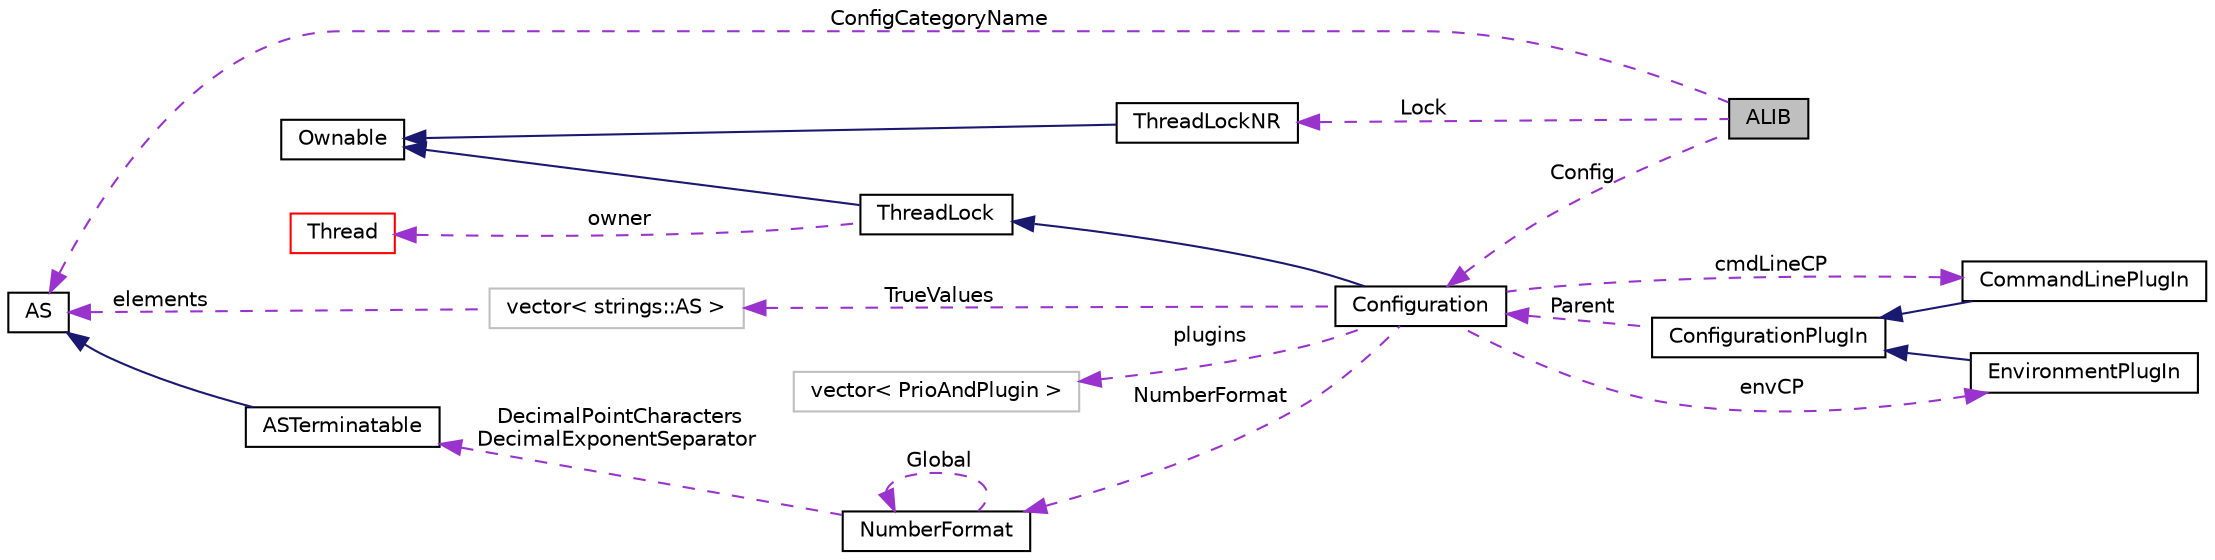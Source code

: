digraph "ALIB"
{
  edge [fontname="Helvetica",fontsize="10",labelfontname="Helvetica",labelfontsize="10"];
  node [fontname="Helvetica",fontsize="10",shape=record];
  rankdir="LR";
  Node1 [label="ALIB",height=0.2,width=0.4,color="black", fillcolor="grey75", style="filled", fontcolor="black"];
  Node2 -> Node1 [dir="back",color="darkorchid3",fontsize="10",style="dashed",label=" Lock" ,fontname="Helvetica"];
  Node2 [label="ThreadLockNR",height=0.2,width=0.4,color="black", fillcolor="white", style="filled",URL="$classaworx_1_1lib_1_1threads_1_1ThreadLockNR.html"];
  Node3 -> Node2 [dir="back",color="midnightblue",fontsize="10",style="solid",fontname="Helvetica"];
  Node3 [label="Ownable",height=0.2,width=0.4,color="black", fillcolor="white", style="filled",URL="$classaworx_1_1lib_1_1Ownable.html"];
  Node4 -> Node1 [dir="back",color="darkorchid3",fontsize="10",style="dashed",label=" ConfigCategoryName" ,fontname="Helvetica"];
  Node4 [label="AS",height=0.2,width=0.4,color="black", fillcolor="white", style="filled",URL="$classaworx_1_1lib_1_1strings_1_1AS.html"];
  Node5 -> Node1 [dir="back",color="darkorchid3",fontsize="10",style="dashed",label=" Config" ,fontname="Helvetica"];
  Node5 [label="Configuration",height=0.2,width=0.4,color="black", fillcolor="white", style="filled",URL="$classaworx_1_1lib_1_1config_1_1Configuration.html"];
  Node6 -> Node5 [dir="back",color="midnightblue",fontsize="10",style="solid",fontname="Helvetica"];
  Node6 [label="ThreadLock",height=0.2,width=0.4,color="black", fillcolor="white", style="filled",URL="$classaworx_1_1lib_1_1threads_1_1ThreadLock.html"];
  Node3 -> Node6 [dir="back",color="midnightblue",fontsize="10",style="solid",fontname="Helvetica"];
  Node7 -> Node6 [dir="back",color="darkorchid3",fontsize="10",style="dashed",label=" owner" ,fontname="Helvetica"];
  Node7 [label="Thread",height=0.2,width=0.4,color="red", fillcolor="white", style="filled",URL="$classaworx_1_1lib_1_1threads_1_1Thread.html"];
  Node8 -> Node5 [dir="back",color="darkorchid3",fontsize="10",style="dashed",label=" plugins" ,fontname="Helvetica"];
  Node8 [label="vector\< PrioAndPlugin \>",height=0.2,width=0.4,color="grey75", fillcolor="white", style="filled"];
  Node9 -> Node5 [dir="back",color="darkorchid3",fontsize="10",style="dashed",label=" NumberFormat" ,fontname="Helvetica"];
  Node9 [label="NumberFormat",height=0.2,width=0.4,color="black", fillcolor="white", style="filled",URL="$classaworx_1_1lib_1_1strings_1_1NumberFormat.html"];
  Node9 -> Node9 [dir="back",color="darkorchid3",fontsize="10",style="dashed",label=" Global" ,fontname="Helvetica"];
  Node10 -> Node9 [dir="back",color="darkorchid3",fontsize="10",style="dashed",label=" DecimalPointCharacters\nDecimalExponentSeparator" ,fontname="Helvetica"];
  Node10 [label="ASTerminatable",height=0.2,width=0.4,color="black", fillcolor="white", style="filled",URL="$classaworx_1_1lib_1_1strings_1_1ASTerminatable.html"];
  Node4 -> Node10 [dir="back",color="midnightblue",fontsize="10",style="solid",fontname="Helvetica"];
  Node11 -> Node5 [dir="back",color="darkorchid3",fontsize="10",style="dashed",label=" TrueValues" ,fontname="Helvetica"];
  Node11 [label="vector\< strings::AS \>",height=0.2,width=0.4,color="grey75", fillcolor="white", style="filled"];
  Node4 -> Node11 [dir="back",color="darkorchid3",fontsize="10",style="dashed",label=" elements" ,fontname="Helvetica"];
  Node12 -> Node5 [dir="back",color="darkorchid3",fontsize="10",style="dashed",label=" envCP" ,fontname="Helvetica"];
  Node12 [label="EnvironmentPlugIn",height=0.2,width=0.4,color="black", fillcolor="white", style="filled",URL="$classaworx_1_1lib_1_1config_1_1EnvironmentPlugIn.html"];
  Node13 -> Node12 [dir="back",color="midnightblue",fontsize="10",style="solid",fontname="Helvetica"];
  Node13 [label="ConfigurationPlugIn",height=0.2,width=0.4,color="black", fillcolor="white", style="filled",URL="$classaworx_1_1lib_1_1config_1_1ConfigurationPlugIn.html"];
  Node5 -> Node13 [dir="back",color="darkorchid3",fontsize="10",style="dashed",label=" Parent" ,fontname="Helvetica"];
  Node14 -> Node5 [dir="back",color="darkorchid3",fontsize="10",style="dashed",label=" cmdLineCP" ,fontname="Helvetica"];
  Node14 [label="CommandLinePlugIn",height=0.2,width=0.4,color="black", fillcolor="white", style="filled",URL="$classaworx_1_1lib_1_1config_1_1CommandLinePlugIn.html"];
  Node13 -> Node14 [dir="back",color="midnightblue",fontsize="10",style="solid",fontname="Helvetica"];
}
